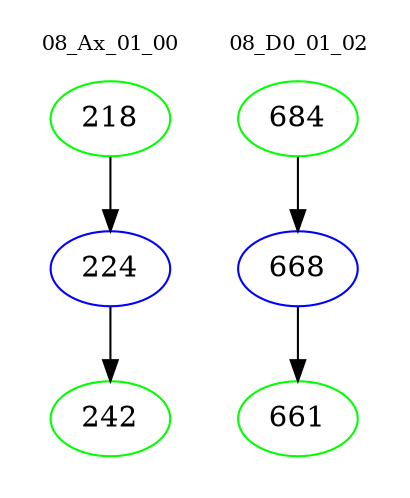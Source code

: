 digraph{
subgraph cluster_0 {
color = white
label = "08_Ax_01_00";
fontsize=10;
T0_218 [label="218", color="green"]
T0_218 -> T0_224 [color="black"]
T0_224 [label="224", color="blue"]
T0_224 -> T0_242 [color="black"]
T0_242 [label="242", color="green"]
}
subgraph cluster_1 {
color = white
label = "08_D0_01_02";
fontsize=10;
T1_684 [label="684", color="green"]
T1_684 -> T1_668 [color="black"]
T1_668 [label="668", color="blue"]
T1_668 -> T1_661 [color="black"]
T1_661 [label="661", color="green"]
}
}
